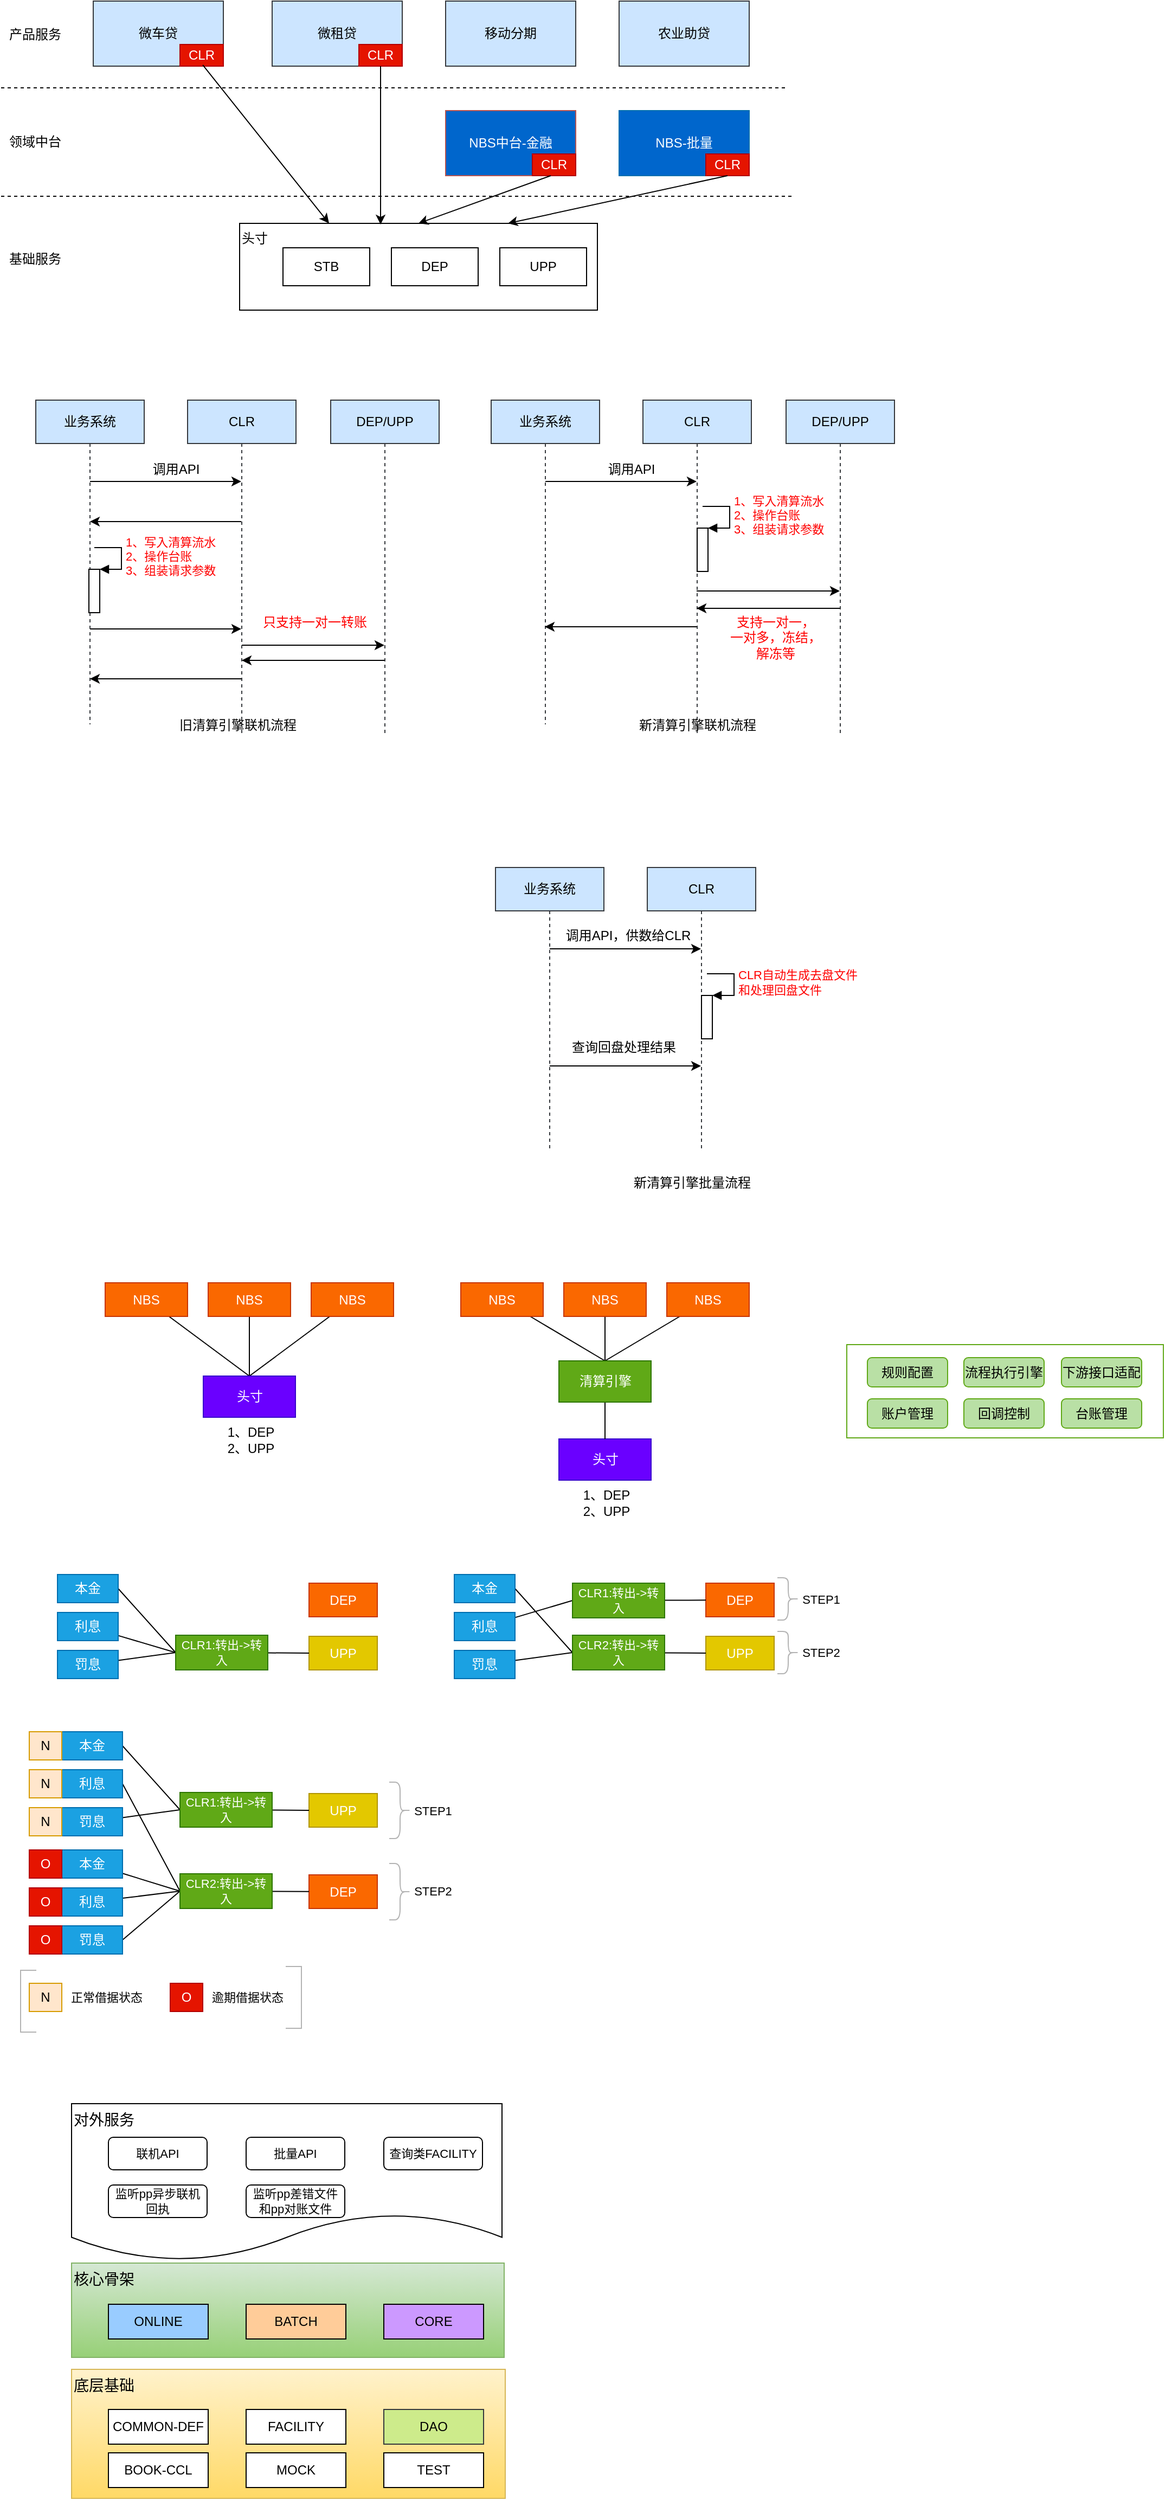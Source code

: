 <mxfile version="12.9.12" type="github">
  <diagram id="a1tYPp3BrUKqBEwflOAb" name="第 1 页">
    <mxGraphModel dx="867" dy="478" grid="0" gridSize="10" guides="1" tooltips="1" connect="1" arrows="1" fold="1" page="0" pageScale="1" pageWidth="827" pageHeight="1169" math="0" shadow="0">
      <root>
        <mxCell id="0" />
        <mxCell id="1" parent="0" />
        <mxCell id="z7BArUK1gWUJ_uSvDdDJ-147" value="对外服务" style="shape=document;whiteSpace=wrap;html=1;boundedLbl=1;fontSize=14;align=left;verticalAlign=top;" vertex="1" parent="1">
          <mxGeometry x="85" y="2239" width="397" height="145" as="geometry" />
        </mxCell>
        <mxCell id="M3d5OWu_3yA432DnbDmX-1" value="微车贷" style="rounded=0;whiteSpace=wrap;html=1;fillColor=#cce5ff;strokeColor=#36393d;" parent="1" vertex="1">
          <mxGeometry x="105" y="300" width="120" height="60" as="geometry" />
        </mxCell>
        <mxCell id="M3d5OWu_3yA432DnbDmX-2" value="微租贷" style="rounded=0;whiteSpace=wrap;html=1;fillColor=#cce5ff;strokeColor=#36393d;" parent="1" vertex="1">
          <mxGeometry x="270" y="300" width="120" height="60" as="geometry" />
        </mxCell>
        <mxCell id="M3d5OWu_3yA432DnbDmX-3" value="CLR" style="rounded=0;whiteSpace=wrap;html=1;fillColor=#e51400;strokeColor=#B20000;fontColor=#ffffff;" parent="1" vertex="1">
          <mxGeometry x="185" y="340" width="40" height="20" as="geometry" />
        </mxCell>
        <mxCell id="M3d5OWu_3yA432DnbDmX-4" value="CLR" style="rounded=0;whiteSpace=wrap;html=1;fillColor=#e51400;strokeColor=#B20000;fontColor=#ffffff;" parent="1" vertex="1">
          <mxGeometry x="350" y="340" width="40" height="20" as="geometry" />
        </mxCell>
        <mxCell id="M3d5OWu_3yA432DnbDmX-5" value="" style="endArrow=none;dashed=1;html=1;" parent="1" edge="1">
          <mxGeometry width="50" height="50" relative="1" as="geometry">
            <mxPoint x="20" y="380" as="sourcePoint" />
            <mxPoint x="745" y="380" as="targetPoint" />
          </mxGeometry>
        </mxCell>
        <mxCell id="M3d5OWu_3yA432DnbDmX-6" value="NBS中台-金融" style="rounded=0;whiteSpace=wrap;html=1;fillColor=#0066CC;strokeColor=#b85450;fontColor=#FFFFFF;" parent="1" vertex="1">
          <mxGeometry x="430" y="401" width="120" height="60" as="geometry" />
        </mxCell>
        <mxCell id="M3d5OWu_3yA432DnbDmX-7" value="NBS-批量" style="rounded=0;whiteSpace=wrap;html=1;fillColor=#0066CC;strokeColor=#006EAF;fontColor=#ffffff;" parent="1" vertex="1">
          <mxGeometry x="590" y="401" width="120" height="60" as="geometry" />
        </mxCell>
        <mxCell id="M3d5OWu_3yA432DnbDmX-8" value="CLR" style="rounded=0;whiteSpace=wrap;html=1;fillColor=#e51400;strokeColor=#B20000;fontColor=#ffffff;" parent="1" vertex="1">
          <mxGeometry x="510" y="441" width="40" height="20" as="geometry" />
        </mxCell>
        <mxCell id="M3d5OWu_3yA432DnbDmX-9" value="CLR" style="rounded=0;whiteSpace=wrap;html=1;fillColor=#e51400;strokeColor=#B20000;fontColor=#ffffff;" parent="1" vertex="1">
          <mxGeometry x="670" y="441" width="40" height="20" as="geometry" />
        </mxCell>
        <mxCell id="M3d5OWu_3yA432DnbDmX-10" value="移动分期" style="rounded=0;whiteSpace=wrap;html=1;fillColor=#cce5ff;strokeColor=#36393d;" parent="1" vertex="1">
          <mxGeometry x="430" y="300" width="120" height="60" as="geometry" />
        </mxCell>
        <mxCell id="M3d5OWu_3yA432DnbDmX-12" value="农业助贷" style="rounded=0;whiteSpace=wrap;html=1;fillColor=#cce5ff;strokeColor=#36393d;" parent="1" vertex="1">
          <mxGeometry x="590" y="300" width="120" height="60" as="geometry" />
        </mxCell>
        <mxCell id="M3d5OWu_3yA432DnbDmX-13" value="" style="endArrow=none;dashed=1;html=1;" parent="1" edge="1">
          <mxGeometry width="50" height="50" relative="1" as="geometry">
            <mxPoint x="20" y="480" as="sourcePoint" />
            <mxPoint x="750" y="480" as="targetPoint" />
          </mxGeometry>
        </mxCell>
        <mxCell id="M3d5OWu_3yA432DnbDmX-19" value="头寸" style="rounded=0;whiteSpace=wrap;html=1;align=left;verticalAlign=top;" parent="1" vertex="1">
          <mxGeometry x="240" y="505" width="330" height="80" as="geometry" />
        </mxCell>
        <mxCell id="M3d5OWu_3yA432DnbDmX-20" value="STB" style="rounded=0;whiteSpace=wrap;html=1;align=center;" parent="1" vertex="1">
          <mxGeometry x="280" y="527.5" width="80" height="35" as="geometry" />
        </mxCell>
        <mxCell id="M3d5OWu_3yA432DnbDmX-21" value="DEP" style="rounded=0;whiteSpace=wrap;html=1;align=center;" parent="1" vertex="1">
          <mxGeometry x="380" y="527.5" width="80" height="35" as="geometry" />
        </mxCell>
        <mxCell id="M3d5OWu_3yA432DnbDmX-22" value="UPP" style="rounded=0;whiteSpace=wrap;html=1;align=center;" parent="1" vertex="1">
          <mxGeometry x="480" y="527.5" width="80" height="35" as="geometry" />
        </mxCell>
        <mxCell id="M3d5OWu_3yA432DnbDmX-23" value="" style="endArrow=classic;html=1;fontColor=#FFFFFF;exitX=0.842;exitY=0.983;exitDx=0;exitDy=0;exitPerimeter=0;entryX=0.25;entryY=0;entryDx=0;entryDy=0;" parent="1" source="M3d5OWu_3yA432DnbDmX-1" target="M3d5OWu_3yA432DnbDmX-19" edge="1">
          <mxGeometry width="50" height="50" relative="1" as="geometry">
            <mxPoint x="390" y="430" as="sourcePoint" />
            <mxPoint x="440" y="380" as="targetPoint" />
          </mxGeometry>
        </mxCell>
        <mxCell id="M3d5OWu_3yA432DnbDmX-24" value="" style="endArrow=classic;html=1;fontColor=#FFFFFF;exitX=0.5;exitY=1;exitDx=0;exitDy=0;entryX=0.394;entryY=0.013;entryDx=0;entryDy=0;entryPerimeter=0;" parent="1" source="M3d5OWu_3yA432DnbDmX-4" target="M3d5OWu_3yA432DnbDmX-19" edge="1">
          <mxGeometry width="50" height="50" relative="1" as="geometry">
            <mxPoint x="206.04" y="358.98" as="sourcePoint" />
            <mxPoint x="322.5" y="505" as="targetPoint" />
          </mxGeometry>
        </mxCell>
        <mxCell id="M3d5OWu_3yA432DnbDmX-25" value="" style="endArrow=classic;html=1;fontColor=#FFFFFF;exitX=0.808;exitY=1;exitDx=0;exitDy=0;entryX=0.5;entryY=0;entryDx=0;entryDy=0;exitPerimeter=0;" parent="1" source="M3d5OWu_3yA432DnbDmX-6" edge="1">
          <mxGeometry width="50" height="50" relative="1" as="geometry">
            <mxPoint x="370" y="360" as="sourcePoint" />
            <mxPoint x="405" y="505" as="targetPoint" />
          </mxGeometry>
        </mxCell>
        <mxCell id="M3d5OWu_3yA432DnbDmX-26" value="" style="endArrow=classic;html=1;fontColor=#FFFFFF;exitX=0.5;exitY=1;exitDx=0;exitDy=0;entryX=0.75;entryY=0;entryDx=0;entryDy=0;" parent="1" source="M3d5OWu_3yA432DnbDmX-9" target="M3d5OWu_3yA432DnbDmX-19" edge="1">
          <mxGeometry width="50" height="50" relative="1" as="geometry">
            <mxPoint x="526.96" y="461" as="sourcePoint" />
            <mxPoint x="405" y="505" as="targetPoint" />
          </mxGeometry>
        </mxCell>
        <mxCell id="M3d5OWu_3yA432DnbDmX-28" value="产品服务" style="text;html=1;align=center;verticalAlign=middle;resizable=0;points=[];autosize=1;fontColor=#000000;" parent="1" vertex="1">
          <mxGeometry x="21" y="321" width="60" height="20" as="geometry" />
        </mxCell>
        <mxCell id="M3d5OWu_3yA432DnbDmX-29" value="领域中台" style="text;html=1;align=center;verticalAlign=middle;resizable=0;points=[];autosize=1;fontColor=#000000;" parent="1" vertex="1">
          <mxGeometry x="21" y="420" width="60" height="20" as="geometry" />
        </mxCell>
        <mxCell id="M3d5OWu_3yA432DnbDmX-30" value="基础服务" style="text;html=1;align=center;verticalAlign=middle;resizable=0;points=[];autosize=1;fontColor=#000000;" parent="1" vertex="1">
          <mxGeometry x="21" y="527.5" width="60" height="20" as="geometry" />
        </mxCell>
        <mxCell id="M3d5OWu_3yA432DnbDmX-42" style="edgeStyle=orthogonalEdgeStyle;rounded=0;orthogonalLoop=1;jettySize=auto;html=1;fontColor=#000000;" parent="1" source="M3d5OWu_3yA432DnbDmX-39" target="M3d5OWu_3yA432DnbDmX-40" edge="1">
          <mxGeometry relative="1" as="geometry">
            <Array as="points">
              <mxPoint x="184" y="743" />
              <mxPoint x="184" y="743" />
            </Array>
          </mxGeometry>
        </mxCell>
        <mxCell id="M3d5OWu_3yA432DnbDmX-54" style="edgeStyle=orthogonalEdgeStyle;rounded=0;orthogonalLoop=1;jettySize=auto;html=1;fontColor=#000000;" parent="1" source="M3d5OWu_3yA432DnbDmX-39" target="M3d5OWu_3yA432DnbDmX-40" edge="1">
          <mxGeometry relative="1" as="geometry">
            <Array as="points">
              <mxPoint x="164" y="879" />
              <mxPoint x="164" y="879" />
            </Array>
          </mxGeometry>
        </mxCell>
        <mxCell id="M3d5OWu_3yA432DnbDmX-39" value="业务系统" style="shape=umlLifeline;perimeter=lifelinePerimeter;whiteSpace=wrap;html=1;container=1;collapsible=0;recursiveResize=0;outlineConnect=0;align=center;fillColor=#cce5ff;strokeColor=#36393d;" parent="1" vertex="1">
          <mxGeometry x="52" y="668" width="100" height="299" as="geometry" />
        </mxCell>
        <mxCell id="M3d5OWu_3yA432DnbDmX-50" value="" style="html=1;points=[];perimeter=orthogonalPerimeter;align=center;" parent="M3d5OWu_3yA432DnbDmX-39" vertex="1">
          <mxGeometry x="49" y="156" width="10" height="40" as="geometry" />
        </mxCell>
        <mxCell id="M3d5OWu_3yA432DnbDmX-51" value="1、写入清算流水&lt;br&gt;2、操作台账&lt;br&gt;3、组装请求参数" style="edgeStyle=orthogonalEdgeStyle;html=1;align=left;spacingLeft=2;endArrow=block;rounded=0;entryX=1;entryY=0;fontColor=#FF0000;" parent="M3d5OWu_3yA432DnbDmX-39" target="M3d5OWu_3yA432DnbDmX-50" edge="1">
          <mxGeometry relative="1" as="geometry">
            <mxPoint x="54" y="136" as="sourcePoint" />
            <Array as="points">
              <mxPoint x="79" y="136" />
            </Array>
          </mxGeometry>
        </mxCell>
        <mxCell id="M3d5OWu_3yA432DnbDmX-44" style="edgeStyle=orthogonalEdgeStyle;rounded=0;orthogonalLoop=1;jettySize=auto;html=1;fontColor=#000000;" parent="1" source="M3d5OWu_3yA432DnbDmX-40" target="M3d5OWu_3yA432DnbDmX-39" edge="1">
          <mxGeometry relative="1" as="geometry">
            <Array as="points">
              <mxPoint x="170" y="780" />
              <mxPoint x="170" y="780" />
            </Array>
          </mxGeometry>
        </mxCell>
        <mxCell id="M3d5OWu_3yA432DnbDmX-55" style="edgeStyle=orthogonalEdgeStyle;rounded=0;orthogonalLoop=1;jettySize=auto;html=1;fontColor=#000000;" parent="1" source="M3d5OWu_3yA432DnbDmX-40" target="M3d5OWu_3yA432DnbDmX-41" edge="1">
          <mxGeometry relative="1" as="geometry">
            <Array as="points">
              <mxPoint x="302" y="894" />
              <mxPoint x="302" y="894" />
            </Array>
          </mxGeometry>
        </mxCell>
        <mxCell id="M3d5OWu_3yA432DnbDmX-40" value="CLR" style="shape=umlLifeline;perimeter=lifelinePerimeter;whiteSpace=wrap;html=1;container=1;collapsible=0;recursiveResize=0;outlineConnect=0;align=center;fillColor=#cce5ff;strokeColor=#36393d;" parent="1" vertex="1">
          <mxGeometry x="192" y="668" width="100" height="309" as="geometry" />
        </mxCell>
        <mxCell id="M3d5OWu_3yA432DnbDmX-56" style="edgeStyle=orthogonalEdgeStyle;rounded=0;orthogonalLoop=1;jettySize=auto;html=1;fontColor=#000000;" parent="1" source="M3d5OWu_3yA432DnbDmX-40" target="M3d5OWu_3yA432DnbDmX-39" edge="1">
          <mxGeometry relative="1" as="geometry">
            <mxPoint x="252" y="952" as="sourcePoint" />
            <Array as="points">
              <mxPoint x="163" y="925" />
              <mxPoint x="163" y="925" />
            </Array>
          </mxGeometry>
        </mxCell>
        <mxCell id="M3d5OWu_3yA432DnbDmX-57" style="edgeStyle=orthogonalEdgeStyle;rounded=0;orthogonalLoop=1;jettySize=auto;html=1;fontColor=#000000;" parent="1" source="M3d5OWu_3yA432DnbDmX-41" target="M3d5OWu_3yA432DnbDmX-40" edge="1">
          <mxGeometry relative="1" as="geometry">
            <Array as="points">
              <mxPoint x="310" y="908" />
              <mxPoint x="310" y="908" />
            </Array>
          </mxGeometry>
        </mxCell>
        <mxCell id="M3d5OWu_3yA432DnbDmX-41" value="DEP/UPP" style="shape=umlLifeline;perimeter=lifelinePerimeter;whiteSpace=wrap;html=1;container=1;collapsible=0;recursiveResize=0;outlineConnect=0;align=center;fillColor=#cce5ff;strokeColor=#36393d;" parent="1" vertex="1">
          <mxGeometry x="324" y="668" width="100" height="309" as="geometry" />
        </mxCell>
        <mxCell id="M3d5OWu_3yA432DnbDmX-43" value="调用API" style="text;html=1;align=center;verticalAlign=middle;resizable=0;points=[];autosize=1;fontColor=#000000;" parent="1" vertex="1">
          <mxGeometry x="155" y="723" width="52" height="18" as="geometry" />
        </mxCell>
        <mxCell id="M3d5OWu_3yA432DnbDmX-58" style="edgeStyle=orthogonalEdgeStyle;rounded=0;orthogonalLoop=1;jettySize=auto;html=1;fontColor=#000000;" parent="1" source="M3d5OWu_3yA432DnbDmX-60" target="M3d5OWu_3yA432DnbDmX-65" edge="1">
          <mxGeometry relative="1" as="geometry">
            <Array as="points">
              <mxPoint x="604" y="743" />
              <mxPoint x="604" y="743" />
            </Array>
          </mxGeometry>
        </mxCell>
        <mxCell id="M3d5OWu_3yA432DnbDmX-60" value="业务系统" style="shape=umlLifeline;perimeter=lifelinePerimeter;whiteSpace=wrap;html=1;container=1;collapsible=0;recursiveResize=0;outlineConnect=0;align=center;fillColor=#cce5ff;strokeColor=#36393d;" parent="1" vertex="1">
          <mxGeometry x="472" y="668" width="100" height="299" as="geometry" />
        </mxCell>
        <mxCell id="M3d5OWu_3yA432DnbDmX-64" style="edgeStyle=orthogonalEdgeStyle;rounded=0;orthogonalLoop=1;jettySize=auto;html=1;fontColor=#000000;" parent="1" edge="1">
          <mxGeometry relative="1" as="geometry">
            <mxPoint x="661.5" y="844" as="sourcePoint" />
            <mxPoint x="793.5" y="844" as="targetPoint" />
            <Array as="points">
              <mxPoint x="721" y="844" />
              <mxPoint x="721" y="844" />
            </Array>
          </mxGeometry>
        </mxCell>
        <mxCell id="M3d5OWu_3yA432DnbDmX-65" value="CLR" style="shape=umlLifeline;perimeter=lifelinePerimeter;whiteSpace=wrap;html=1;container=1;collapsible=0;recursiveResize=0;outlineConnect=0;align=center;fillColor=#cce5ff;strokeColor=#36393d;" parent="1" vertex="1">
          <mxGeometry x="612" y="668" width="100" height="309" as="geometry" />
        </mxCell>
        <mxCell id="M3d5OWu_3yA432DnbDmX-61" value="" style="html=1;points=[];perimeter=orthogonalPerimeter;align=center;" parent="M3d5OWu_3yA432DnbDmX-65" vertex="1">
          <mxGeometry x="50" y="118" width="10" height="40" as="geometry" />
        </mxCell>
        <mxCell id="M3d5OWu_3yA432DnbDmX-62" value="1、写入清算流水&lt;br&gt;2、操作台账&lt;br&gt;3、组装请求参数" style="edgeStyle=orthogonalEdgeStyle;html=1;align=left;spacingLeft=2;endArrow=block;rounded=0;entryX=1;entryY=0;fontColor=#FF0000;" parent="M3d5OWu_3yA432DnbDmX-65" target="M3d5OWu_3yA432DnbDmX-61" edge="1">
          <mxGeometry relative="1" as="geometry">
            <mxPoint x="55" y="98" as="sourcePoint" />
            <Array as="points">
              <mxPoint x="80" y="98" />
            </Array>
          </mxGeometry>
        </mxCell>
        <mxCell id="M3d5OWu_3yA432DnbDmX-66" style="edgeStyle=orthogonalEdgeStyle;rounded=0;orthogonalLoop=1;jettySize=auto;html=1;fontColor=#000000;" parent="1" edge="1">
          <mxGeometry relative="1" as="geometry">
            <mxPoint x="661.5" y="877" as="sourcePoint" />
            <mxPoint x="521.5" y="877" as="targetPoint" />
            <Array as="points">
              <mxPoint x="597" y="877" />
              <mxPoint x="597" y="877" />
            </Array>
          </mxGeometry>
        </mxCell>
        <mxCell id="M3d5OWu_3yA432DnbDmX-67" style="edgeStyle=orthogonalEdgeStyle;rounded=0;orthogonalLoop=1;jettySize=auto;html=1;fontColor=#000000;" parent="1" edge="1">
          <mxGeometry relative="1" as="geometry">
            <mxPoint x="793.5" y="860" as="sourcePoint" />
            <mxPoint x="661.5" y="860" as="targetPoint" />
            <Array as="points">
              <mxPoint x="719" y="860" />
              <mxPoint x="719" y="860" />
            </Array>
          </mxGeometry>
        </mxCell>
        <mxCell id="M3d5OWu_3yA432DnbDmX-68" value="DEP/UPP" style="shape=umlLifeline;perimeter=lifelinePerimeter;whiteSpace=wrap;html=1;container=1;collapsible=0;recursiveResize=0;outlineConnect=0;align=center;fillColor=#cce5ff;strokeColor=#36393d;" parent="1" vertex="1">
          <mxGeometry x="744" y="668" width="100" height="309" as="geometry" />
        </mxCell>
        <mxCell id="M3d5OWu_3yA432DnbDmX-69" value="调用API" style="text;html=1;align=center;verticalAlign=middle;resizable=0;points=[];autosize=1;fontColor=#000000;" parent="1" vertex="1">
          <mxGeometry x="575" y="723" width="52" height="18" as="geometry" />
        </mxCell>
        <mxCell id="M3d5OWu_3yA432DnbDmX-70" value="旧清算引擎联机流程" style="text;html=1;align=center;verticalAlign=middle;resizable=0;points=[];autosize=1;fontColor=#000000;" parent="1" vertex="1">
          <mxGeometry x="179" y="959" width="118" height="18" as="geometry" />
        </mxCell>
        <mxCell id="M3d5OWu_3yA432DnbDmX-73" value="只支持一对一转账" style="text;html=1;align=center;verticalAlign=middle;resizable=0;points=[];autosize=1;fontColor=#FF0000;" parent="1" vertex="1">
          <mxGeometry x="256" y="864" width="106" height="18" as="geometry" />
        </mxCell>
        <mxCell id="M3d5OWu_3yA432DnbDmX-74" value="新清算引擎联机流程" style="text;html=1;align=center;verticalAlign=middle;resizable=0;points=[];autosize=1;fontColor=#000000;" parent="1" vertex="1">
          <mxGeometry x="603" y="959" width="118" height="18" as="geometry" />
        </mxCell>
        <mxCell id="M3d5OWu_3yA432DnbDmX-76" value="&lt;div&gt;支持一对一，&lt;/div&gt;&lt;div&gt;一对多，冻结，&lt;/div&gt;&lt;div&gt;解冻等&lt;br&gt;&lt;/div&gt;" style="text;html=1;align=center;verticalAlign=middle;resizable=0;points=[];autosize=1;fontColor=#FF0000;" parent="1" vertex="1">
          <mxGeometry x="687" y="864" width="94" height="46" as="geometry" />
        </mxCell>
        <mxCell id="M3d5OWu_3yA432DnbDmX-77" style="edgeStyle=orthogonalEdgeStyle;rounded=0;orthogonalLoop=1;jettySize=auto;html=1;fontColor=#000000;" parent="1" source="M3d5OWu_3yA432DnbDmX-78" target="M3d5OWu_3yA432DnbDmX-80" edge="1">
          <mxGeometry relative="1" as="geometry">
            <Array as="points">
              <mxPoint x="608" y="1174" />
              <mxPoint x="608" y="1174" />
            </Array>
          </mxGeometry>
        </mxCell>
        <mxCell id="M3d5OWu_3yA432DnbDmX-89" style="edgeStyle=orthogonalEdgeStyle;rounded=0;orthogonalLoop=1;jettySize=auto;html=1;fontColor=#FF0000;" parent="1" source="M3d5OWu_3yA432DnbDmX-78" target="M3d5OWu_3yA432DnbDmX-80" edge="1">
          <mxGeometry relative="1" as="geometry">
            <Array as="points">
              <mxPoint x="595" y="1282" />
              <mxPoint x="595" y="1282" />
            </Array>
          </mxGeometry>
        </mxCell>
        <mxCell id="M3d5OWu_3yA432DnbDmX-78" value="业务系统" style="shape=umlLifeline;perimeter=lifelinePerimeter;whiteSpace=wrap;html=1;container=1;collapsible=0;recursiveResize=0;outlineConnect=0;align=center;fillColor=#cce5ff;strokeColor=#36393d;" parent="1" vertex="1">
          <mxGeometry x="476" y="1099" width="100" height="261" as="geometry" />
        </mxCell>
        <mxCell id="M3d5OWu_3yA432DnbDmX-80" value="CLR" style="shape=umlLifeline;perimeter=lifelinePerimeter;whiteSpace=wrap;html=1;container=1;collapsible=0;recursiveResize=0;outlineConnect=0;align=center;fillColor=#cce5ff;strokeColor=#36393d;" parent="1" vertex="1">
          <mxGeometry x="616" y="1099" width="100" height="262" as="geometry" />
        </mxCell>
        <mxCell id="M3d5OWu_3yA432DnbDmX-81" value="" style="html=1;points=[];perimeter=orthogonalPerimeter;align=center;" parent="M3d5OWu_3yA432DnbDmX-80" vertex="1">
          <mxGeometry x="50" y="118" width="10" height="40" as="geometry" />
        </mxCell>
        <mxCell id="M3d5OWu_3yA432DnbDmX-82" value="CLR自动生成去盘文件&lt;br&gt;和处理回盘文件" style="edgeStyle=orthogonalEdgeStyle;html=1;align=left;spacingLeft=2;endArrow=block;rounded=0;entryX=1;entryY=0;fontColor=#FF0000;" parent="M3d5OWu_3yA432DnbDmX-80" target="M3d5OWu_3yA432DnbDmX-81" edge="1">
          <mxGeometry relative="1" as="geometry">
            <mxPoint x="55" y="98" as="sourcePoint" />
            <Array as="points">
              <mxPoint x="80" y="98" />
            </Array>
          </mxGeometry>
        </mxCell>
        <mxCell id="M3d5OWu_3yA432DnbDmX-86" value="调用API，供数给CLR" style="text;html=1;align=center;verticalAlign=middle;resizable=0;points=[];autosize=1;fontColor=#000000;" parent="1" vertex="1">
          <mxGeometry x="535" y="1153" width="125" height="18" as="geometry" />
        </mxCell>
        <mxCell id="M3d5OWu_3yA432DnbDmX-87" value="新清算引擎批量流程" style="text;html=1;align=center;verticalAlign=middle;resizable=0;points=[];autosize=1;fontColor=#000000;" parent="1" vertex="1">
          <mxGeometry x="598" y="1381" width="118" height="18" as="geometry" />
        </mxCell>
        <mxCell id="M3d5OWu_3yA432DnbDmX-91" value="查询回盘处理结果" style="text;html=1;align=center;verticalAlign=middle;resizable=0;points=[];autosize=1;fontColor=#000000;" parent="1" vertex="1">
          <mxGeometry x="541" y="1256" width="106" height="18" as="geometry" />
        </mxCell>
        <mxCell id="z7BArUK1gWUJ_uSvDdDJ-9" style="rounded=0;orthogonalLoop=1;jettySize=auto;html=1;entryX=0.5;entryY=0;entryDx=0;entryDy=0;endArrow=none;endFill=0;" edge="1" parent="1" source="z7BArUK1gWUJ_uSvDdDJ-1" target="z7BArUK1gWUJ_uSvDdDJ-8">
          <mxGeometry relative="1" as="geometry" />
        </mxCell>
        <mxCell id="z7BArUK1gWUJ_uSvDdDJ-1" value="NBS" style="rounded=0;whiteSpace=wrap;html=1;fillColor=#fa6800;strokeColor=#C73500;fontColor=#ffffff;" vertex="1" parent="1">
          <mxGeometry x="116" y="1482" width="76" height="31" as="geometry" />
        </mxCell>
        <mxCell id="z7BArUK1gWUJ_uSvDdDJ-10" style="edgeStyle=none;rounded=0;orthogonalLoop=1;jettySize=auto;html=1;entryX=0.5;entryY=0;entryDx=0;entryDy=0;endArrow=none;endFill=0;" edge="1" parent="1" source="z7BArUK1gWUJ_uSvDdDJ-4" target="z7BArUK1gWUJ_uSvDdDJ-8">
          <mxGeometry relative="1" as="geometry" />
        </mxCell>
        <mxCell id="z7BArUK1gWUJ_uSvDdDJ-4" value="NBS" style="rounded=0;whiteSpace=wrap;html=1;fillColor=#fa6800;strokeColor=#C73500;fontColor=#ffffff;" vertex="1" parent="1">
          <mxGeometry x="211" y="1482" width="76" height="31" as="geometry" />
        </mxCell>
        <mxCell id="z7BArUK1gWUJ_uSvDdDJ-11" style="edgeStyle=none;rounded=0;orthogonalLoop=1;jettySize=auto;html=1;entryX=0.5;entryY=0;entryDx=0;entryDy=0;endArrow=none;endFill=0;" edge="1" parent="1" source="z7BArUK1gWUJ_uSvDdDJ-5" target="z7BArUK1gWUJ_uSvDdDJ-8">
          <mxGeometry relative="1" as="geometry" />
        </mxCell>
        <mxCell id="z7BArUK1gWUJ_uSvDdDJ-5" value="NBS" style="rounded=0;whiteSpace=wrap;html=1;fillColor=#fa6800;strokeColor=#C73500;fontColor=#ffffff;" vertex="1" parent="1">
          <mxGeometry x="306" y="1482" width="76" height="31" as="geometry" />
        </mxCell>
        <mxCell id="z7BArUK1gWUJ_uSvDdDJ-8" value="头寸" style="rounded=0;whiteSpace=wrap;html=1;align=center;verticalAlign=middle;fillColor=#6a00ff;strokeColor=#3700CC;fontColor=#ffffff;" vertex="1" parent="1">
          <mxGeometry x="206.5" y="1568" width="85" height="38" as="geometry" />
        </mxCell>
        <mxCell id="z7BArUK1gWUJ_uSvDdDJ-12" value="1、DEP&lt;br&gt;2、UPP" style="text;html=1;align=center;verticalAlign=middle;resizable=0;points=[];autosize=1;" vertex="1" parent="1">
          <mxGeometry x="223" y="1611" width="54" height="32" as="geometry" />
        </mxCell>
        <mxCell id="z7BArUK1gWUJ_uSvDdDJ-23" style="edgeStyle=none;rounded=0;orthogonalLoop=1;jettySize=auto;html=1;endArrow=none;endFill=0;entryX=0.5;entryY=0;entryDx=0;entryDy=0;" edge="1" parent="1" source="z7BArUK1gWUJ_uSvDdDJ-14" target="z7BArUK1gWUJ_uSvDdDJ-22">
          <mxGeometry relative="1" as="geometry" />
        </mxCell>
        <mxCell id="z7BArUK1gWUJ_uSvDdDJ-14" value="NBS" style="rounded=0;whiteSpace=wrap;html=1;fillColor=#fa6800;strokeColor=#C73500;fontColor=#ffffff;" vertex="1" parent="1">
          <mxGeometry x="444" y="1482" width="76" height="31" as="geometry" />
        </mxCell>
        <mxCell id="z7BArUK1gWUJ_uSvDdDJ-24" style="edgeStyle=none;rounded=0;orthogonalLoop=1;jettySize=auto;html=1;entryX=0.5;entryY=0;entryDx=0;entryDy=0;endArrow=none;endFill=0;" edge="1" parent="1" source="z7BArUK1gWUJ_uSvDdDJ-16" target="z7BArUK1gWUJ_uSvDdDJ-22">
          <mxGeometry relative="1" as="geometry" />
        </mxCell>
        <mxCell id="z7BArUK1gWUJ_uSvDdDJ-16" value="NBS" style="rounded=0;whiteSpace=wrap;html=1;fillColor=#fa6800;strokeColor=#C73500;fontColor=#ffffff;" vertex="1" parent="1">
          <mxGeometry x="539" y="1482" width="76" height="31" as="geometry" />
        </mxCell>
        <mxCell id="z7BArUK1gWUJ_uSvDdDJ-25" style="edgeStyle=none;rounded=0;orthogonalLoop=1;jettySize=auto;html=1;entryX=0.5;entryY=0;entryDx=0;entryDy=0;endArrow=none;endFill=0;" edge="1" parent="1" source="z7BArUK1gWUJ_uSvDdDJ-18" target="z7BArUK1gWUJ_uSvDdDJ-22">
          <mxGeometry relative="1" as="geometry" />
        </mxCell>
        <mxCell id="z7BArUK1gWUJ_uSvDdDJ-18" value="NBS" style="rounded=0;whiteSpace=wrap;html=1;fillColor=#fa6800;strokeColor=#C73500;fontColor=#ffffff;" vertex="1" parent="1">
          <mxGeometry x="634" y="1482" width="76" height="31" as="geometry" />
        </mxCell>
        <mxCell id="z7BArUK1gWUJ_uSvDdDJ-19" value="头寸" style="rounded=0;whiteSpace=wrap;html=1;align=center;verticalAlign=middle;fillColor=#6a00ff;strokeColor=#3700CC;fontColor=#ffffff;" vertex="1" parent="1">
          <mxGeometry x="534.5" y="1626" width="85" height="38" as="geometry" />
        </mxCell>
        <mxCell id="z7BArUK1gWUJ_uSvDdDJ-20" value="1、DEP&lt;br&gt;2、UPP" style="text;html=1;align=center;verticalAlign=middle;resizable=0;points=[];autosize=1;" vertex="1" parent="1">
          <mxGeometry x="551" y="1669" width="54" height="32" as="geometry" />
        </mxCell>
        <mxCell id="z7BArUK1gWUJ_uSvDdDJ-26" style="edgeStyle=none;rounded=0;orthogonalLoop=1;jettySize=auto;html=1;entryX=0.5;entryY=0;entryDx=0;entryDy=0;endArrow=none;endFill=0;" edge="1" parent="1" source="z7BArUK1gWUJ_uSvDdDJ-22" target="z7BArUK1gWUJ_uSvDdDJ-19">
          <mxGeometry relative="1" as="geometry" />
        </mxCell>
        <mxCell id="z7BArUK1gWUJ_uSvDdDJ-22" value="清算引擎" style="rounded=0;whiteSpace=wrap;html=1;align=center;verticalAlign=middle;fillColor=#60a917;strokeColor=#2D7600;fontColor=#ffffff;" vertex="1" parent="1">
          <mxGeometry x="534.5" y="1554" width="85" height="38" as="geometry" />
        </mxCell>
        <mxCell id="z7BArUK1gWUJ_uSvDdDJ-46" style="edgeStyle=none;rounded=0;orthogonalLoop=1;jettySize=auto;html=1;entryX=0;entryY=0.5;entryDx=0;entryDy=0;endArrow=none;endFill=0;fontSize=11;fontColor=#FFFFFF;exitX=1;exitY=0.5;exitDx=0;exitDy=0;" edge="1" parent="1" source="z7BArUK1gWUJ_uSvDdDJ-28" target="z7BArUK1gWUJ_uSvDdDJ-45">
          <mxGeometry relative="1" as="geometry" />
        </mxCell>
        <mxCell id="z7BArUK1gWUJ_uSvDdDJ-28" value="本金" style="rounded=0;whiteSpace=wrap;html=1;align=center;fillColor=#1ba1e2;strokeColor=#006EAF;fontColor=#ffffff;" vertex="1" parent="1">
          <mxGeometry x="72" y="1751" width="56" height="26" as="geometry" />
        </mxCell>
        <mxCell id="z7BArUK1gWUJ_uSvDdDJ-47" style="edgeStyle=none;rounded=0;orthogonalLoop=1;jettySize=auto;html=1;entryX=0;entryY=0.5;entryDx=0;entryDy=0;endArrow=none;endFill=0;fontSize=11;fontColor=#FFFFFF;" edge="1" parent="1" source="z7BArUK1gWUJ_uSvDdDJ-29" target="z7BArUK1gWUJ_uSvDdDJ-45">
          <mxGeometry relative="1" as="geometry" />
        </mxCell>
        <mxCell id="z7BArUK1gWUJ_uSvDdDJ-29" value="&lt;div&gt;利息&lt;br&gt;&lt;/div&gt;" style="rounded=0;whiteSpace=wrap;html=1;align=center;fillColor=#1ba1e2;strokeColor=#006EAF;fontColor=#ffffff;" vertex="1" parent="1">
          <mxGeometry x="72" y="1786" width="56" height="26" as="geometry" />
        </mxCell>
        <mxCell id="z7BArUK1gWUJ_uSvDdDJ-48" style="edgeStyle=none;rounded=0;orthogonalLoop=1;jettySize=auto;html=1;entryX=0;entryY=0.5;entryDx=0;entryDy=0;endArrow=none;endFill=0;fontSize=11;fontColor=#FFFFFF;" edge="1" parent="1" source="z7BArUK1gWUJ_uSvDdDJ-30" target="z7BArUK1gWUJ_uSvDdDJ-45">
          <mxGeometry relative="1" as="geometry" />
        </mxCell>
        <mxCell id="z7BArUK1gWUJ_uSvDdDJ-30" value="罚息" style="rounded=0;whiteSpace=wrap;html=1;align=center;fillColor=#1ba1e2;strokeColor=#006EAF;fontColor=#ffffff;" vertex="1" parent="1">
          <mxGeometry x="72" y="1821" width="56" height="26" as="geometry" />
        </mxCell>
        <mxCell id="z7BArUK1gWUJ_uSvDdDJ-31" value="" style="rounded=0;whiteSpace=wrap;html=1;align=center;strokeColor=#60A917;" vertex="1" parent="1">
          <mxGeometry x="800" y="1539" width="292" height="86" as="geometry" />
        </mxCell>
        <mxCell id="z7BArUK1gWUJ_uSvDdDJ-33" value="流程执行引擎" style="rounded=1;whiteSpace=wrap;html=1;strokeColor=#60A917;align=center;fillColor=#B9E0A5;" vertex="1" parent="1">
          <mxGeometry x="908" y="1551" width="74" height="27" as="geometry" />
        </mxCell>
        <mxCell id="z7BArUK1gWUJ_uSvDdDJ-35" value="下游接口适配" style="rounded=1;whiteSpace=wrap;html=1;strokeColor=#60A917;align=center;fillColor=#B9E0A5;" vertex="1" parent="1">
          <mxGeometry x="998" y="1551" width="74" height="27" as="geometry" />
        </mxCell>
        <mxCell id="z7BArUK1gWUJ_uSvDdDJ-39" value="回调控制" style="rounded=1;whiteSpace=wrap;html=1;strokeColor=#60A917;align=center;fillColor=#B9E0A5;" vertex="1" parent="1">
          <mxGeometry x="908" y="1589" width="74" height="27" as="geometry" />
        </mxCell>
        <mxCell id="z7BArUK1gWUJ_uSvDdDJ-40" value="台账管理" style="rounded=1;whiteSpace=wrap;html=1;strokeColor=#60A917;align=center;fillColor=#B9E0A5;" vertex="1" parent="1">
          <mxGeometry x="998" y="1589" width="74" height="27" as="geometry" />
        </mxCell>
        <mxCell id="z7BArUK1gWUJ_uSvDdDJ-41" value="规则配置" style="rounded=1;whiteSpace=wrap;html=1;strokeColor=#60A917;align=center;fillColor=#B9E0A5;" vertex="1" parent="1">
          <mxGeometry x="819" y="1551" width="74" height="27" as="geometry" />
        </mxCell>
        <mxCell id="z7BArUK1gWUJ_uSvDdDJ-42" value="账户管理" style="rounded=1;whiteSpace=wrap;html=1;strokeColor=#60A917;align=center;fillColor=#B9E0A5;" vertex="1" parent="1">
          <mxGeometry x="819" y="1589" width="74" height="27" as="geometry" />
        </mxCell>
        <mxCell id="z7BArUK1gWUJ_uSvDdDJ-43" value="DEP" style="rounded=0;whiteSpace=wrap;html=1;strokeColor=#C73500;fillColor=#fa6800;align=center;fontColor=#ffffff;" vertex="1" parent="1">
          <mxGeometry x="304" y="1759" width="63" height="31" as="geometry" />
        </mxCell>
        <mxCell id="z7BArUK1gWUJ_uSvDdDJ-44" value="UPP" style="rounded=0;whiteSpace=wrap;html=1;strokeColor=#B09500;fillColor=#e3c800;align=center;fontColor=#ffffff;" vertex="1" parent="1">
          <mxGeometry x="304" y="1808" width="63" height="31" as="geometry" />
        </mxCell>
        <mxCell id="z7BArUK1gWUJ_uSvDdDJ-49" style="edgeStyle=none;rounded=0;orthogonalLoop=1;jettySize=auto;html=1;entryX=0;entryY=0.5;entryDx=0;entryDy=0;endArrow=none;endFill=0;fontSize=11;fontColor=#FFFFFF;" edge="1" parent="1" source="z7BArUK1gWUJ_uSvDdDJ-45" target="z7BArUK1gWUJ_uSvDdDJ-44">
          <mxGeometry relative="1" as="geometry" />
        </mxCell>
        <mxCell id="z7BArUK1gWUJ_uSvDdDJ-45" value="CLR1:转出-&amp;gt;转入" style="rounded=0;whiteSpace=wrap;html=1;strokeColor=#2D7600;fillColor=#60a917;align=center;fontSize=11;fontColor=#ffffff;" vertex="1" parent="1">
          <mxGeometry x="181" y="1807" width="85" height="32" as="geometry" />
        </mxCell>
        <mxCell id="z7BArUK1gWUJ_uSvDdDJ-50" style="edgeStyle=none;rounded=0;orthogonalLoop=1;jettySize=auto;html=1;entryX=0;entryY=0.5;entryDx=0;entryDy=0;endArrow=none;endFill=0;fontSize=11;fontColor=#FFFFFF;exitX=1;exitY=0.5;exitDx=0;exitDy=0;" edge="1" source="z7BArUK1gWUJ_uSvDdDJ-51" target="z7BArUK1gWUJ_uSvDdDJ-59" parent="1">
          <mxGeometry relative="1" as="geometry" />
        </mxCell>
        <mxCell id="z7BArUK1gWUJ_uSvDdDJ-51" value="本金" style="rounded=0;whiteSpace=wrap;html=1;align=center;fillColor=#1ba1e2;strokeColor=#006EAF;fontColor=#ffffff;" vertex="1" parent="1">
          <mxGeometry x="438" y="1751" width="56" height="26" as="geometry" />
        </mxCell>
        <mxCell id="z7BArUK1gWUJ_uSvDdDJ-52" style="edgeStyle=none;rounded=0;orthogonalLoop=1;jettySize=auto;html=1;entryX=0;entryY=0.5;entryDx=0;entryDy=0;endArrow=none;endFill=0;fontSize=11;fontColor=#FFFFFF;" edge="1" source="z7BArUK1gWUJ_uSvDdDJ-53" target="z7BArUK1gWUJ_uSvDdDJ-60" parent="1">
          <mxGeometry relative="1" as="geometry" />
        </mxCell>
        <mxCell id="z7BArUK1gWUJ_uSvDdDJ-53" value="&lt;div&gt;利息&lt;br&gt;&lt;/div&gt;" style="rounded=0;whiteSpace=wrap;html=1;align=center;fillColor=#1ba1e2;strokeColor=#006EAF;fontColor=#ffffff;" vertex="1" parent="1">
          <mxGeometry x="438" y="1786" width="56" height="26" as="geometry" />
        </mxCell>
        <mxCell id="z7BArUK1gWUJ_uSvDdDJ-54" style="edgeStyle=none;rounded=0;orthogonalLoop=1;jettySize=auto;html=1;entryX=0;entryY=0.5;entryDx=0;entryDy=0;endArrow=none;endFill=0;fontSize=11;fontColor=#FFFFFF;" edge="1" source="z7BArUK1gWUJ_uSvDdDJ-55" target="z7BArUK1gWUJ_uSvDdDJ-59" parent="1">
          <mxGeometry relative="1" as="geometry" />
        </mxCell>
        <mxCell id="z7BArUK1gWUJ_uSvDdDJ-55" value="罚息" style="rounded=0;whiteSpace=wrap;html=1;align=center;fillColor=#1ba1e2;strokeColor=#006EAF;fontColor=#ffffff;" vertex="1" parent="1">
          <mxGeometry x="438" y="1821" width="56" height="26" as="geometry" />
        </mxCell>
        <mxCell id="z7BArUK1gWUJ_uSvDdDJ-56" value="DEP" style="rounded=0;whiteSpace=wrap;html=1;strokeColor=#C73500;fillColor=#fa6800;align=center;fontColor=#ffffff;" vertex="1" parent="1">
          <mxGeometry x="670" y="1759" width="63" height="31" as="geometry" />
        </mxCell>
        <mxCell id="z7BArUK1gWUJ_uSvDdDJ-57" value="UPP" style="rounded=0;whiteSpace=wrap;html=1;strokeColor=#B09500;fillColor=#e3c800;align=center;fontColor=#ffffff;" vertex="1" parent="1">
          <mxGeometry x="670" y="1808" width="63" height="31" as="geometry" />
        </mxCell>
        <mxCell id="z7BArUK1gWUJ_uSvDdDJ-58" style="edgeStyle=none;rounded=0;orthogonalLoop=1;jettySize=auto;html=1;entryX=0;entryY=0.5;entryDx=0;entryDy=0;endArrow=none;endFill=0;fontSize=11;fontColor=#FFFFFF;" edge="1" source="z7BArUK1gWUJ_uSvDdDJ-59" target="z7BArUK1gWUJ_uSvDdDJ-57" parent="1">
          <mxGeometry relative="1" as="geometry" />
        </mxCell>
        <mxCell id="z7BArUK1gWUJ_uSvDdDJ-59" value="CLR2:转出-&amp;gt;转入" style="rounded=0;whiteSpace=wrap;html=1;strokeColor=#2D7600;fillColor=#60a917;align=center;fontSize=11;fontColor=#ffffff;" vertex="1" parent="1">
          <mxGeometry x="547" y="1807" width="85" height="32" as="geometry" />
        </mxCell>
        <mxCell id="z7BArUK1gWUJ_uSvDdDJ-61" style="edgeStyle=none;rounded=0;orthogonalLoop=1;jettySize=auto;html=1;endArrow=none;endFill=0;fontSize=11;fontColor=#FFFFFF;" edge="1" parent="1" source="z7BArUK1gWUJ_uSvDdDJ-60" target="z7BArUK1gWUJ_uSvDdDJ-56">
          <mxGeometry relative="1" as="geometry" />
        </mxCell>
        <mxCell id="z7BArUK1gWUJ_uSvDdDJ-60" value="CLR1:转出-&amp;gt;转入" style="rounded=0;whiteSpace=wrap;html=1;strokeColor=#2D7600;fillColor=#60a917;align=center;fontSize=11;fontColor=#ffffff;" vertex="1" parent="1">
          <mxGeometry x="547" y="1759" width="85" height="32" as="geometry" />
        </mxCell>
        <mxCell id="z7BArUK1gWUJ_uSvDdDJ-63" style="edgeStyle=none;rounded=0;orthogonalLoop=1;jettySize=auto;html=1;entryX=0;entryY=0.5;entryDx=0;entryDy=0;endArrow=none;endFill=0;fontSize=11;fontColor=#FFFFFF;exitX=1;exitY=0.5;exitDx=0;exitDy=0;" edge="1" source="z7BArUK1gWUJ_uSvDdDJ-64" target="z7BArUK1gWUJ_uSvDdDJ-72" parent="1">
          <mxGeometry relative="1" as="geometry" />
        </mxCell>
        <mxCell id="z7BArUK1gWUJ_uSvDdDJ-64" value="本金" style="rounded=0;whiteSpace=wrap;html=1;align=center;fillColor=#1ba1e2;strokeColor=#006EAF;fontColor=#ffffff;" vertex="1" parent="1">
          <mxGeometry x="76" y="1896" width="56" height="26" as="geometry" />
        </mxCell>
        <mxCell id="z7BArUK1gWUJ_uSvDdDJ-65" style="edgeStyle=none;rounded=0;orthogonalLoop=1;jettySize=auto;html=1;entryX=0;entryY=0.5;entryDx=0;entryDy=0;endArrow=none;endFill=0;fontSize=11;fontColor=#FFFFFF;exitX=1;exitY=0.5;exitDx=0;exitDy=0;" edge="1" source="z7BArUK1gWUJ_uSvDdDJ-66" target="z7BArUK1gWUJ_uSvDdDJ-82" parent="1">
          <mxGeometry relative="1" as="geometry" />
        </mxCell>
        <mxCell id="z7BArUK1gWUJ_uSvDdDJ-66" value="&lt;div&gt;利息&lt;br&gt;&lt;/div&gt;" style="rounded=0;whiteSpace=wrap;html=1;align=center;fillColor=#1ba1e2;strokeColor=#006EAF;fontColor=#ffffff;" vertex="1" parent="1">
          <mxGeometry x="76" y="1931" width="56" height="26" as="geometry" />
        </mxCell>
        <mxCell id="z7BArUK1gWUJ_uSvDdDJ-67" style="edgeStyle=none;rounded=0;orthogonalLoop=1;jettySize=auto;html=1;entryX=0;entryY=0.5;entryDx=0;entryDy=0;endArrow=none;endFill=0;fontSize=11;fontColor=#FFFFFF;" edge="1" source="z7BArUK1gWUJ_uSvDdDJ-68" target="z7BArUK1gWUJ_uSvDdDJ-72" parent="1">
          <mxGeometry relative="1" as="geometry" />
        </mxCell>
        <mxCell id="z7BArUK1gWUJ_uSvDdDJ-68" value="罚息" style="rounded=0;whiteSpace=wrap;html=1;align=center;fillColor=#1ba1e2;strokeColor=#006EAF;fontColor=#ffffff;" vertex="1" parent="1">
          <mxGeometry x="76" y="1966" width="56" height="26" as="geometry" />
        </mxCell>
        <mxCell id="z7BArUK1gWUJ_uSvDdDJ-69" value="DEP" style="rounded=0;whiteSpace=wrap;html=1;strokeColor=#C73500;fillColor=#fa6800;align=center;fontColor=#ffffff;" vertex="1" parent="1">
          <mxGeometry x="304" y="2028" width="63" height="31" as="geometry" />
        </mxCell>
        <mxCell id="z7BArUK1gWUJ_uSvDdDJ-70" value="UPP" style="rounded=0;whiteSpace=wrap;html=1;strokeColor=#B09500;fillColor=#e3c800;align=center;fontColor=#ffffff;" vertex="1" parent="1">
          <mxGeometry x="304" y="1953" width="63" height="31" as="geometry" />
        </mxCell>
        <mxCell id="z7BArUK1gWUJ_uSvDdDJ-84" style="edgeStyle=none;rounded=0;orthogonalLoop=1;jettySize=auto;html=1;entryX=0;entryY=0.5;entryDx=0;entryDy=0;endArrow=none;endFill=0;fontSize=11;fontColor=#FFFFFF;" edge="1" parent="1" source="z7BArUK1gWUJ_uSvDdDJ-72" target="z7BArUK1gWUJ_uSvDdDJ-70">
          <mxGeometry relative="1" as="geometry" />
        </mxCell>
        <mxCell id="z7BArUK1gWUJ_uSvDdDJ-72" value="CLR1:转出-&amp;gt;转入" style="rounded=0;whiteSpace=wrap;html=1;strokeColor=#2D7600;fillColor=#60a917;align=center;fontSize=11;fontColor=#ffffff;" vertex="1" parent="1">
          <mxGeometry x="185" y="1952" width="85" height="32" as="geometry" />
        </mxCell>
        <mxCell id="z7BArUK1gWUJ_uSvDdDJ-73" value="N" style="rounded=0;whiteSpace=wrap;html=1;align=center;fillColor=#ffe6cc;strokeColor=#d79b00;" vertex="1" parent="1">
          <mxGeometry x="46" y="1896" width="30" height="26" as="geometry" />
        </mxCell>
        <mxCell id="z7BArUK1gWUJ_uSvDdDJ-74" value="N" style="rounded=0;whiteSpace=wrap;html=1;align=center;fillColor=#ffe6cc;strokeColor=#d79b00;" vertex="1" parent="1">
          <mxGeometry x="46" y="1931" width="30" height="26" as="geometry" />
        </mxCell>
        <mxCell id="z7BArUK1gWUJ_uSvDdDJ-75" value="N" style="rounded=0;whiteSpace=wrap;html=1;align=center;fillColor=#ffe6cc;strokeColor=#d79b00;" vertex="1" parent="1">
          <mxGeometry x="46" y="1966" width="30" height="26" as="geometry" />
        </mxCell>
        <mxCell id="z7BArUK1gWUJ_uSvDdDJ-86" style="edgeStyle=none;rounded=0;orthogonalLoop=1;jettySize=auto;html=1;entryX=0;entryY=0.5;entryDx=0;entryDy=0;endArrow=none;endFill=0;fontSize=11;fontColor=#FFFFFF;" edge="1" parent="1" source="z7BArUK1gWUJ_uSvDdDJ-76" target="z7BArUK1gWUJ_uSvDdDJ-82">
          <mxGeometry relative="1" as="geometry" />
        </mxCell>
        <mxCell id="z7BArUK1gWUJ_uSvDdDJ-76" value="本金" style="rounded=0;whiteSpace=wrap;html=1;align=center;fillColor=#1ba1e2;strokeColor=#006EAF;fontColor=#ffffff;" vertex="1" parent="1">
          <mxGeometry x="76" y="2005" width="56" height="26" as="geometry" />
        </mxCell>
        <mxCell id="z7BArUK1gWUJ_uSvDdDJ-87" style="edgeStyle=none;rounded=0;orthogonalLoop=1;jettySize=auto;html=1;entryX=0;entryY=0.5;entryDx=0;entryDy=0;endArrow=none;endFill=0;fontSize=11;fontColor=#FFFFFF;" edge="1" parent="1" source="z7BArUK1gWUJ_uSvDdDJ-77" target="z7BArUK1gWUJ_uSvDdDJ-82">
          <mxGeometry relative="1" as="geometry" />
        </mxCell>
        <mxCell id="z7BArUK1gWUJ_uSvDdDJ-77" value="&lt;div&gt;利息&lt;br&gt;&lt;/div&gt;" style="rounded=0;whiteSpace=wrap;html=1;align=center;fillColor=#1ba1e2;strokeColor=#006EAF;fontColor=#ffffff;" vertex="1" parent="1">
          <mxGeometry x="76" y="2040" width="56" height="26" as="geometry" />
        </mxCell>
        <mxCell id="z7BArUK1gWUJ_uSvDdDJ-88" style="edgeStyle=none;rounded=0;orthogonalLoop=1;jettySize=auto;html=1;entryX=0;entryY=0.5;entryDx=0;entryDy=0;endArrow=none;endFill=0;fontSize=11;fontColor=#FFFFFF;exitX=1;exitY=0.5;exitDx=0;exitDy=0;" edge="1" parent="1" source="z7BArUK1gWUJ_uSvDdDJ-78" target="z7BArUK1gWUJ_uSvDdDJ-82">
          <mxGeometry relative="1" as="geometry" />
        </mxCell>
        <mxCell id="z7BArUK1gWUJ_uSvDdDJ-78" value="罚息" style="rounded=0;whiteSpace=wrap;html=1;align=center;fillColor=#1ba1e2;strokeColor=#006EAF;fontColor=#ffffff;" vertex="1" parent="1">
          <mxGeometry x="76" y="2075" width="56" height="26" as="geometry" />
        </mxCell>
        <mxCell id="z7BArUK1gWUJ_uSvDdDJ-79" value="O" style="rounded=0;whiteSpace=wrap;html=1;align=center;fillColor=#e51400;strokeColor=#B20000;fontColor=#ffffff;" vertex="1" parent="1">
          <mxGeometry x="46" y="2005" width="30" height="26" as="geometry" />
        </mxCell>
        <mxCell id="z7BArUK1gWUJ_uSvDdDJ-80" value="O" style="rounded=0;whiteSpace=wrap;html=1;align=center;fillColor=#e51400;strokeColor=#B20000;fontColor=#ffffff;" vertex="1" parent="1">
          <mxGeometry x="46" y="2040" width="30" height="26" as="geometry" />
        </mxCell>
        <mxCell id="z7BArUK1gWUJ_uSvDdDJ-81" value="O" style="rounded=0;whiteSpace=wrap;html=1;align=center;fillColor=#e51400;strokeColor=#B20000;fontColor=#ffffff;" vertex="1" parent="1">
          <mxGeometry x="46" y="2075" width="30" height="26" as="geometry" />
        </mxCell>
        <mxCell id="z7BArUK1gWUJ_uSvDdDJ-85" style="edgeStyle=none;rounded=0;orthogonalLoop=1;jettySize=auto;html=1;endArrow=none;endFill=0;fontSize=11;fontColor=#FFFFFF;" edge="1" parent="1" source="z7BArUK1gWUJ_uSvDdDJ-82" target="z7BArUK1gWUJ_uSvDdDJ-69">
          <mxGeometry relative="1" as="geometry" />
        </mxCell>
        <mxCell id="z7BArUK1gWUJ_uSvDdDJ-82" value="CLR2:转出-&amp;gt;转入" style="rounded=0;whiteSpace=wrap;html=1;strokeColor=#2D7600;fillColor=#60a917;align=center;fontSize=11;fontColor=#ffffff;" vertex="1" parent="1">
          <mxGeometry x="185" y="2027" width="85" height="32" as="geometry" />
        </mxCell>
        <mxCell id="z7BArUK1gWUJ_uSvDdDJ-89" value="N" style="rounded=0;whiteSpace=wrap;html=1;align=center;fillColor=#ffe6cc;strokeColor=#d79b00;" vertex="1" parent="1">
          <mxGeometry x="46" y="2128" width="30" height="26" as="geometry" />
        </mxCell>
        <mxCell id="z7BArUK1gWUJ_uSvDdDJ-90" value="正常借据状态" style="text;html=1;align=center;verticalAlign=middle;resizable=0;points=[];autosize=1;fontSize=11;fontColor=#000000;" vertex="1" parent="1">
          <mxGeometry x="79" y="2132.5" width="76" height="17" as="geometry" />
        </mxCell>
        <mxCell id="z7BArUK1gWUJ_uSvDdDJ-91" value="O" style="rounded=0;whiteSpace=wrap;html=1;align=center;fillColor=#e51400;strokeColor=#B20000;fontColor=#ffffff;" vertex="1" parent="1">
          <mxGeometry x="176" y="2128" width="30" height="26" as="geometry" />
        </mxCell>
        <mxCell id="z7BArUK1gWUJ_uSvDdDJ-92" value="逾期借据状态" style="text;html=1;align=center;verticalAlign=middle;resizable=0;points=[];autosize=1;fontSize=11;fontColor=#000000;" vertex="1" parent="1">
          <mxGeometry x="209" y="2132.5" width="76" height="17" as="geometry" />
        </mxCell>
        <mxCell id="z7BArUK1gWUJ_uSvDdDJ-93" value="" style="shape=partialRectangle;whiteSpace=wrap;html=1;bottom=1;right=1;left=1;top=0;fillColor=none;routingCenterX=-0.5;strokeColor=#B3B3B3;fontSize=11;fontColor=#000000;align=center;direction=south;" vertex="1" parent="1">
          <mxGeometry x="38" y="2116" width="14" height="57" as="geometry" />
        </mxCell>
        <mxCell id="z7BArUK1gWUJ_uSvDdDJ-94" value="" style="shape=partialRectangle;whiteSpace=wrap;html=1;bottom=1;right=1;left=1;top=0;fillColor=none;routingCenterX=-0.5;strokeColor=#B3B3B3;fontSize=11;fontColor=#000000;align=center;direction=north;" vertex="1" parent="1">
          <mxGeometry x="283" y="2112.5" width="14" height="57" as="geometry" />
        </mxCell>
        <mxCell id="z7BArUK1gWUJ_uSvDdDJ-95" value="" style="shape=curlyBracket;whiteSpace=wrap;html=1;rounded=1;strokeColor=#B3B3B3;fillColor=#B9E0A5;fontSize=11;fontColor=#000000;align=center;direction=west;" vertex="1" parent="1">
          <mxGeometry x="378" y="1942.5" width="20" height="52" as="geometry" />
        </mxCell>
        <mxCell id="z7BArUK1gWUJ_uSvDdDJ-96" value="" style="shape=curlyBracket;whiteSpace=wrap;html=1;rounded=1;strokeColor=#B3B3B3;fillColor=#B9E0A5;fontSize=11;fontColor=#000000;align=center;direction=west;" vertex="1" parent="1">
          <mxGeometry x="378" y="2017.5" width="20" height="52" as="geometry" />
        </mxCell>
        <mxCell id="z7BArUK1gWUJ_uSvDdDJ-97" value="STEP1" style="text;html=1;align=center;verticalAlign=middle;resizable=0;points=[];autosize=1;fontSize=11;fontColor=#000000;" vertex="1" parent="1">
          <mxGeometry x="397" y="1960" width="41" height="17" as="geometry" />
        </mxCell>
        <mxCell id="z7BArUK1gWUJ_uSvDdDJ-98" value="STEP2" style="text;html=1;align=center;verticalAlign=middle;resizable=0;points=[];autosize=1;fontSize=11;fontColor=#000000;" vertex="1" parent="1">
          <mxGeometry x="397" y="2034.5" width="41" height="17" as="geometry" />
        </mxCell>
        <mxCell id="z7BArUK1gWUJ_uSvDdDJ-119" value="" style="shape=curlyBracket;whiteSpace=wrap;html=1;rounded=1;strokeColor=#B3B3B3;fillColor=#B9E0A5;fontSize=11;fontColor=#000000;align=center;direction=west;" vertex="1" parent="1">
          <mxGeometry x="736" y="1754" width="20" height="39" as="geometry" />
        </mxCell>
        <mxCell id="z7BArUK1gWUJ_uSvDdDJ-121" value="STEP1" style="text;html=1;align=center;verticalAlign=middle;resizable=0;points=[];autosize=1;fontSize=11;fontColor=#000000;" vertex="1" parent="1">
          <mxGeometry x="755" y="1765" width="41" height="17" as="geometry" />
        </mxCell>
        <mxCell id="z7BArUK1gWUJ_uSvDdDJ-123" value="" style="shape=curlyBracket;whiteSpace=wrap;html=1;rounded=1;strokeColor=#B3B3B3;fillColor=#B9E0A5;fontSize=11;fontColor=#000000;align=center;direction=west;" vertex="1" parent="1">
          <mxGeometry x="736" y="1803.5" width="20" height="39" as="geometry" />
        </mxCell>
        <mxCell id="z7BArUK1gWUJ_uSvDdDJ-124" value="STEP2" style="text;html=1;align=center;verticalAlign=middle;resizable=0;points=[];autosize=1;fontSize=11;fontColor=#000000;" vertex="1" parent="1">
          <mxGeometry x="755" y="1814.5" width="41" height="17" as="geometry" />
        </mxCell>
        <mxCell id="z7BArUK1gWUJ_uSvDdDJ-125" value="核心骨架" style="rounded=0;whiteSpace=wrap;html=1;verticalAlign=top;align=left;gradientColor=#97d077;fillColor=#d5e8d4;strokeColor=#82b366;fontSize=14;fontColor=#000000;" vertex="1" parent="1">
          <mxGeometry x="85" y="2386" width="399" height="87" as="geometry" />
        </mxCell>
        <mxCell id="z7BArUK1gWUJ_uSvDdDJ-126" value="CORE" style="rounded=0;whiteSpace=wrap;html=1;align=center;verticalAlign=middle;fillColor=#CC99FF;" vertex="1" parent="1">
          <mxGeometry x="373" y="2424" width="92" height="32" as="geometry" />
        </mxCell>
        <mxCell id="z7BArUK1gWUJ_uSvDdDJ-127" value="ONLINE" style="rounded=0;whiteSpace=wrap;html=1;align=center;verticalAlign=middle;fillColor=#99CCFF;" vertex="1" parent="1">
          <mxGeometry x="119" y="2424" width="92" height="32" as="geometry" />
        </mxCell>
        <mxCell id="z7BArUK1gWUJ_uSvDdDJ-128" value="BATCH" style="rounded=0;whiteSpace=wrap;html=1;align=center;verticalAlign=middle;fillColor=#FFCC99;" vertex="1" parent="1">
          <mxGeometry x="246" y="2424" width="92" height="32" as="geometry" />
        </mxCell>
        <mxCell id="z7BArUK1gWUJ_uSvDdDJ-129" value="底层基础" style="rounded=0;whiteSpace=wrap;html=1;verticalAlign=top;align=left;gradientColor=#ffd966;fillColor=#fff2cc;strokeColor=#d6b656;fontSize=14;" vertex="1" parent="1">
          <mxGeometry x="85" y="2484" width="400" height="119" as="geometry" />
        </mxCell>
        <mxCell id="z7BArUK1gWUJ_uSvDdDJ-130" value="COMMON-DEF" style="rounded=0;whiteSpace=wrap;html=1;align=center;verticalAlign=middle;" vertex="1" parent="1">
          <mxGeometry x="119" y="2521" width="92" height="32" as="geometry" />
        </mxCell>
        <mxCell id="z7BArUK1gWUJ_uSvDdDJ-131" value="FACILITY" style="rounded=0;whiteSpace=wrap;html=1;align=center;verticalAlign=middle;" vertex="1" parent="1">
          <mxGeometry x="246" y="2521" width="92" height="32" as="geometry" />
        </mxCell>
        <mxCell id="z7BArUK1gWUJ_uSvDdDJ-132" value="DAO" style="rounded=0;whiteSpace=wrap;html=1;align=center;verticalAlign=middle;fillColor=#cdeb8b;strokeColor=#36393d;" vertex="1" parent="1">
          <mxGeometry x="373" y="2521" width="92" height="32" as="geometry" />
        </mxCell>
        <mxCell id="z7BArUK1gWUJ_uSvDdDJ-133" value="BOOK-CCL" style="rounded=0;whiteSpace=wrap;html=1;align=center;verticalAlign=middle;" vertex="1" parent="1">
          <mxGeometry x="119" y="2561" width="92" height="32" as="geometry" />
        </mxCell>
        <mxCell id="z7BArUK1gWUJ_uSvDdDJ-140" value="MOCK" style="rounded=0;whiteSpace=wrap;html=1;align=center;verticalAlign=middle;" vertex="1" parent="1">
          <mxGeometry x="246" y="2561" width="92" height="32" as="geometry" />
        </mxCell>
        <mxCell id="z7BArUK1gWUJ_uSvDdDJ-141" value="TEST" style="rounded=0;whiteSpace=wrap;html=1;align=center;verticalAlign=middle;" vertex="1" parent="1">
          <mxGeometry x="373" y="2561" width="92" height="32" as="geometry" />
        </mxCell>
        <mxCell id="z7BArUK1gWUJ_uSvDdDJ-142" value="联机API" style="rounded=1;whiteSpace=wrap;html=1;fontSize=11;align=center;" vertex="1" parent="1">
          <mxGeometry x="119" y="2270" width="91" height="30" as="geometry" />
        </mxCell>
        <mxCell id="z7BArUK1gWUJ_uSvDdDJ-143" value="批量API" style="rounded=1;whiteSpace=wrap;html=1;fontSize=11;align=center;" vertex="1" parent="1">
          <mxGeometry x="246" y="2270" width="91" height="30" as="geometry" />
        </mxCell>
        <mxCell id="z7BArUK1gWUJ_uSvDdDJ-144" value="查询类FACILITY" style="rounded=1;whiteSpace=wrap;html=1;fontSize=11;align=center;" vertex="1" parent="1">
          <mxGeometry x="373" y="2270" width="91" height="30" as="geometry" />
        </mxCell>
        <mxCell id="z7BArUK1gWUJ_uSvDdDJ-145" value="监听pp异步联机回执" style="rounded=1;whiteSpace=wrap;html=1;fontSize=11;align=center;" vertex="1" parent="1">
          <mxGeometry x="119" y="2314" width="91" height="30" as="geometry" />
        </mxCell>
        <mxCell id="z7BArUK1gWUJ_uSvDdDJ-146" value="监听pp差错文件和pp对账文件" style="rounded=1;whiteSpace=wrap;html=1;fontSize=11;align=center;" vertex="1" parent="1">
          <mxGeometry x="246" y="2314" width="91" height="30" as="geometry" />
        </mxCell>
      </root>
    </mxGraphModel>
  </diagram>
</mxfile>
